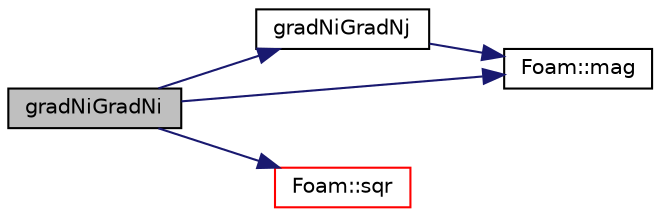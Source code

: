 digraph "gradNiGradNi"
{
  bgcolor="transparent";
  edge [fontname="Helvetica",fontsize="10",labelfontname="Helvetica",labelfontsize="10"];
  node [fontname="Helvetica",fontsize="10",shape=record];
  rankdir="LR";
  Node627 [label="gradNiGradNi",height=0.2,width=0.4,color="black", fillcolor="grey75", style="filled", fontcolor="black"];
  Node627 -> Node628 [color="midnightblue",fontsize="10",style="solid",fontname="Helvetica"];
  Node628 [label="gradNiGradNj",height=0.2,width=0.4,color="black",URL="$a28741.html#ab328c73d12b5b73b65e3cc02dbc8ba37"];
  Node628 -> Node629 [color="midnightblue",fontsize="10",style="solid",fontname="Helvetica"];
  Node629 [label="Foam::mag",height=0.2,width=0.4,color="black",URL="$a21851.html#a929da2a3fdcf3dacbbe0487d3a330dae"];
  Node627 -> Node629 [color="midnightblue",fontsize="10",style="solid",fontname="Helvetica"];
  Node627 -> Node630 [color="midnightblue",fontsize="10",style="solid",fontname="Helvetica"];
  Node630 [label="Foam::sqr",height=0.2,width=0.4,color="red",URL="$a21851.html#a277dc11c581d53826ab5090b08f3b17b"];
}
